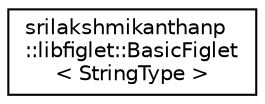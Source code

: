 digraph "Graphical Class Hierarchy"
{
 // LATEX_PDF_SIZE
  edge [fontname="Helvetica",fontsize="10",labelfontname="Helvetica",labelfontsize="10"];
  node [fontname="Helvetica",fontsize="10",shape=record];
  rankdir="LR";
  Node0 [label="srilakshmikanthanp\l::libfiglet::BasicFiglet\l\< StringType \>",height=0.2,width=0.4,color="black", fillcolor="white", style="filled",URL="$classsrilakshmikanthanp_1_1libfiglet_1_1_basic_figlet.html",tooltip="class BasicFiglet"];
}
